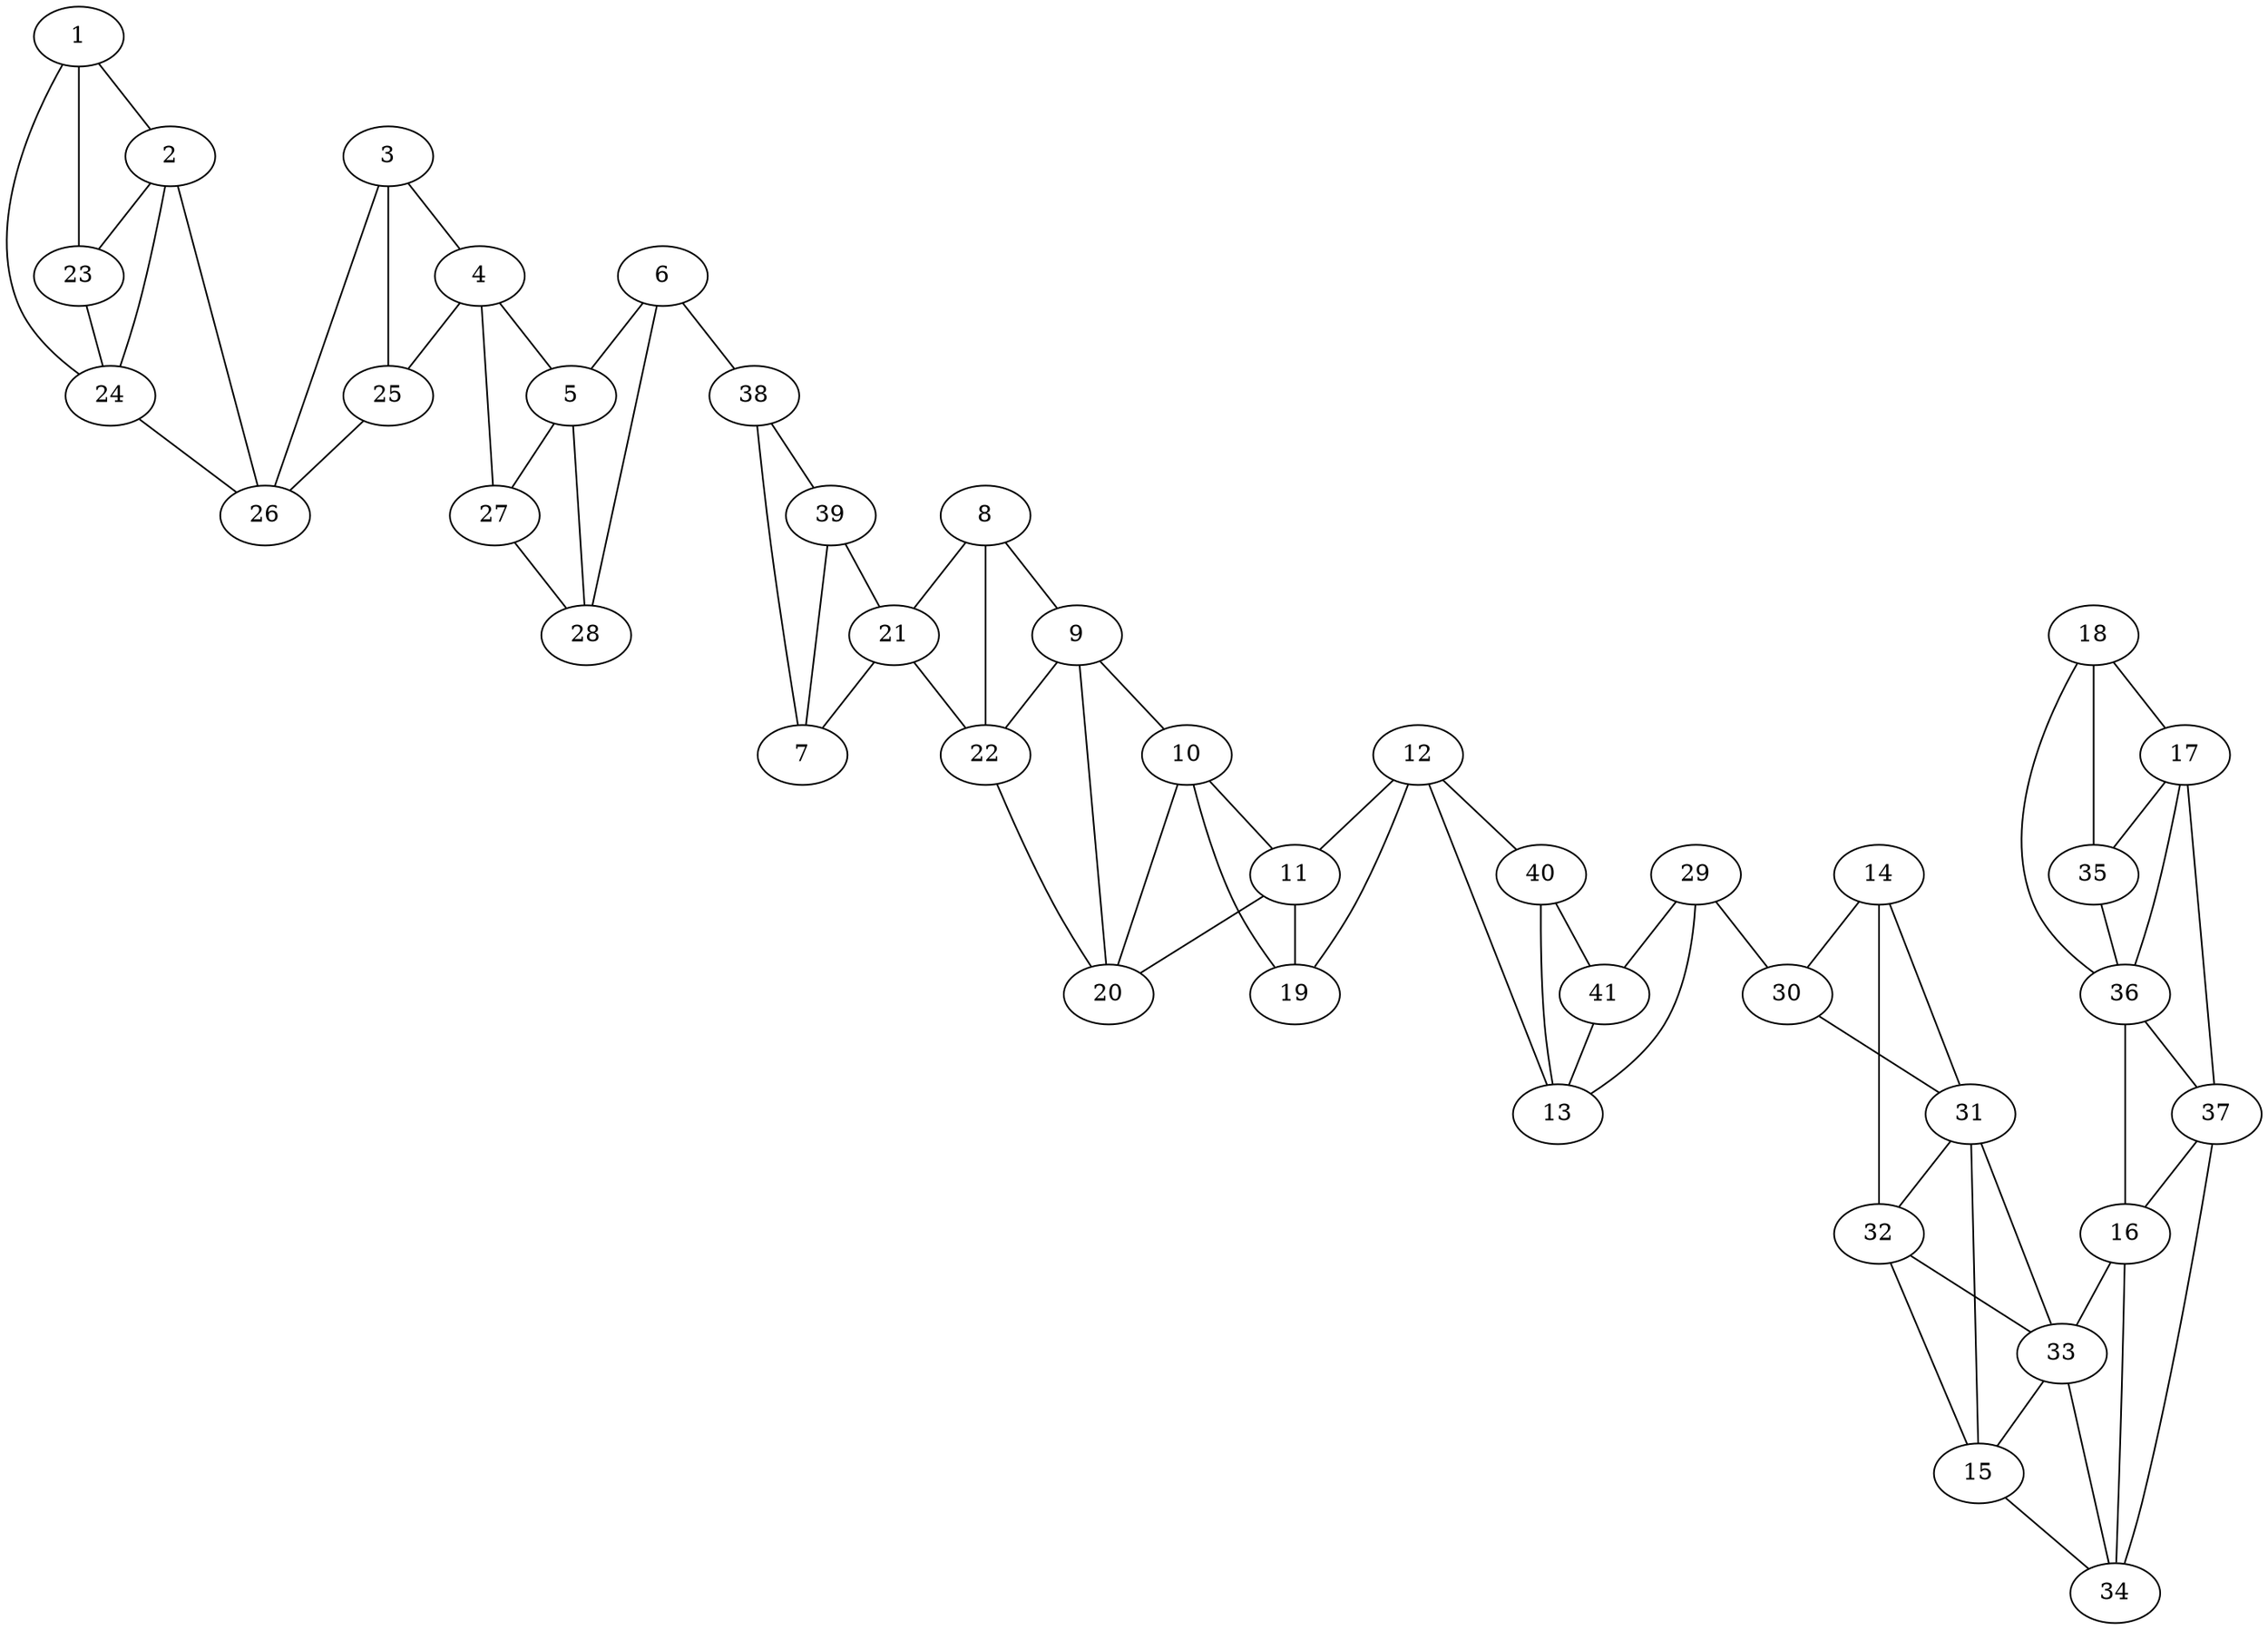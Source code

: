 graph pdb1ba3 {
	1	 [aaLength=13,
		sequence=AGEQLHKAMKRYA,
		type=0];
	2	 [aaLength=18,
		sequence=YAEYFEMSVRLAEAMKRY,
		type=0];
	1 -- 2	 [distance0="31.0",
		frequency=1,
		type0=3];
	23	 [aaLength=5,
		sequence=IAFTD,
		type=1];
	1 -- 23	 [distance0="18.0",
		frequency=1,
		type0=1];
	24	 [aaLength=3,
		sequence=NIT,
		type=1];
	1 -- 24	 [distance0="28.0",
		frequency=1,
		type0=2];
	2 -- 23	 [distance0="13.0",
		frequency=1,
		type0=2];
	2 -- 24	 [distance0="3.0",
		frequency=1,
		type0=1];
	3	 [aaLength=11,
		sequence=FFMPVLGALFI,
		type=0];
	4	 [aaLength=11,
		sequence=ERELLNSMNIS,
		type=0];
	3 -- 4	 [distance0="23.0",
		frequency=1,
		type0=3];
	25	 [aaLength=4,
		sequence=AVAP,
		type=1];
	3 -- 25	 [distance0="13.0",
		distance1="0.0",
		frequency=2,
		type0=2,
		type1=4];
	26	 [aaLength=5,
		sequence=RIVVC,
		type=1];
	3 -- 26	 [distance0="11.0",
		frequency=1,
		type0=1];
	5	 [aaLength=13,
		sequence=KKGLQKILNVQKK,
		type=0];
	4 -- 5	 [distance0="19.0",
		frequency=1,
		type0=3];
	4 -- 25	 [distance0="10.0",
		frequency=1,
		type0=1];
	27	 [aaLength=4,
		sequence=VVFV,
		type=1];
	4 -- 27	 [distance0="14.0",
		distance1="0.0",
		frequency=2,
		type0=2,
		type1=4];
	5 -- 27	 [distance0="5.0",
		frequency=1,
		type0=1];
	28	 [aaLength=4,
		sequence=KIII,
		type=1];
	5 -- 28	 [distance0="18.0",
		distance1="0.0",
		frequency=2,
		type0=2,
		type1=4];
	6	 [aaLength=8,
		sequence=MYTFVTSH,
		type=0];
	6 -- 5	 [distance0="34.0",
		frequency=1,
		type0=3];
	6 -- 28	 [distance0="16.0",
		frequency=1,
		type0=1];
	38	 [aaLength=6,
		sequence=IALIMN,
		type=1];
	6 -- 38	 [distance0="28.0",
		distance1="0.0",
		frequency=2,
		type0=2,
		type1=4];
	7	 [aaLength=11,
		sequence=HRTACVRFSHA,
		type=0];
	7 -- 38	 [distance0="20.0",
		frequency=1,
		type0=2];
	39	 [aaLength=5,
		sequence=GVALP,
		type=1];
	7 -- 39	 [distance0="5.0",
		frequency=1,
		type0=1];
	8	 [aaLength=13,
		sequence=GFGMFTTLGYLIC,
		type=0];
	9	 [aaLength=10,
		sequence=EELFLRSLQD,
		type=0];
	8 -- 9	 [distance0="24.0",
		frequency=1,
		type0=3];
	21	 [aaLength=4,
		sequence=AILS,
		type=1];
	8 -- 21	 [distance0="10.0",
		frequency=1,
		type0=1];
	22	 [aaLength=4,
		sequence=RVVL,
		type=1];
	8 -- 22	 [distance0="15.0",
		distance1="0.0",
		frequency=2,
		type0=2,
		type1=4];
	10	 [aaLength=9,
		sequence=PTLFSFFAK,
		type=0];
	9 -- 10	 [distance0="19.0",
		frequency=1,
		type0=3];
	20	 [aaLength=3,
		sequence=SAL,
		type=1];
	9 -- 20	 [distance0="14.0",
		distance1="0.0",
		frequency=2,
		type0=2,
		type1=4];
	9 -- 22	 [distance0="9.0",
		frequency=1,
		type0=1];
	11	 [aaLength=3,
		sequence=IDK,
		type=0];
	10 -- 11	 [distance0="12.0",
		distance1="0.0",
		frequency=2,
		type0=2,
		type1=4];
	10 -- 20	 [distance0="5.0",
		frequency=1,
		type0=1];
	19	 [aaLength=3,
		sequence=EIA,
		type=1];
	11 -- 19	 [distance0="10.0",
		distance1="0.0",
		frequency=2,
		type0=1,
		type1=4];
	11 -- 20	 [distance0="17.0",
		frequency=1,
		type0=3];
	12	 [aaLength=10,
		sequence=KEVGEAVAKR,
		type=0];
	12 -- 11	 [distance0="20.0",
		frequency=1,
		type0=3];
	12 -- 19	 [distance0="10.0",
		frequency=1,
		type0=1];
	40	 [aaLength=3,
		sequence=GYG,
		type=1];
	12 -- 40	 [distance0="18.0",
		distance1="0.0",
		frequency=2,
		type0=2,
		type1=4];
	13	 [aaLength=3,
		sequence=TET,
		type=0];
	13 -- 12	 [distance0="22.0",
		frequency=1,
		type0=3];
	13 -- 40	 [distance0="4.0",
		frequency=1,
		type0=1];
	14	 [aaLength=7,
		sequence=PEATNAL,
		type=0];
	30	 [aaLength=6,
		sequence=ELCVRG,
		type=1];
	14 -- 30	 [distance0="16.0",
		frequency=1,
		type0=1];
	31	 [aaLength=3,
		sequence=AYW,
		type=1];
	14 -- 31	 [distance0="19.0",
		distance1="0.0",
		frequency=2,
		type0=2,
		type1=4];
	32	 [aaLength=3,
		sequence=FFI,
		type=1];
	14 -- 32	 [distance0="27.0",
		frequency=1,
		type0=3];
	15	 [aaLength=3,
		sequence=RLK,
		type=0];
	15 -- 32	 [distance0="5.0",
		frequency=1,
		type0=1];
	34	 [aaLength=3,
		sequence=YQV,
		type=1];
	15 -- 34	 [distance0="10.0",
		frequency=1,
		type0=3];
	16	 [aaLength=9,
		sequence=PAELESILL,
		type=0];
	33	 [aaLength=3,
		sequence=IKY,
		type=1];
	16 -- 33	 [distance0="9.0",
		frequency=1,
		type0=2];
	16 -- 34	 [distance0="4.0",
		frequency=1,
		type0=1];
	17	 [aaLength=11,
		sequence=EKEIVDYVASQ,
		type=0];
	35	 [aaLength=4,
		sequence=GVVF,
		type=1];
	17 -- 35	 [distance0="20.0",
		distance1="0.0",
		frequency=2,
		type0=2,
		type1=4];
	36	 [aaLength=10,
		sequence=GELPAAVVVL,
		type=1];
	17 -- 36	 [distance0="17.0",
		frequency=1,
		type0=1];
	37	 [aaLength=11,
		sequence=IFDAGVAGLPD,
		type=1];
	17 -- 37	 [distance0="31.0",
		frequency=1,
		type0=3];
	18	 [aaLength=11,
		sequence=ARKIREILIKA,
		type=0];
	18 -- 17	 [distance0="37.0",
		frequency=1,
		type0=2];
	18 -- 35	 [distance0="17.0",
		frequency=1,
		type0=1];
	18 -- 36	 [distance0="54.0",
		frequency=1,
		type0=3];
	19 -- 10	 [distance0="22.0",
		frequency=1,
		type0=3];
	21 -- 7	 [distance0="24.0",
		frequency=1,
		type0=2];
	21 -- 22	 [distance0="25.0",
		frequency=1,
		type0=3];
	22 -- 20	 [distance0="23.0",
		frequency=1,
		type0=3];
	23 -- 24	 [distance0="10.0",
		distance1="0.0",
		frequency=2,
		type0=1,
		type1=4];
	24 -- 26	 [distance0="27.0",
		frequency=1,
		type0=3];
	25 -- 26	 [distance0="24.0",
		frequency=1,
		type0=3];
	26 -- 2	 [distance0="24.0",
		frequency=1,
		type0=2];
	27 -- 28	 [distance0="23.0",
		frequency=1,
		type0=3];
	29	 [aaLength=6,
		sequence=FEAKVV,
		type=1];
	29 -- 13	 [distance0="26.0",
		frequency=1,
		type0=3];
	29 -- 30	 [distance0="20.0",
		distance1="0.0",
		frequency=2,
		type0=1,
		type1=4];
	41	 [aaLength=4,
		sequence=AILI,
		type=1];
	29 -- 41	 [distance0="21.0",
		frequency=1,
		type0=2];
	30 -- 31	 [distance0="35.0",
		frequency=1,
		type0=3];
	31 -- 15	 [distance0="13.0",
		frequency=1,
		type0=2];
	31 -- 32	 [distance0="8.0",
		distance1="0.0",
		frequency=2,
		type0=1,
		type1=4];
	31 -- 33	 [distance0="18.0",
		frequency=1,
		type0=3];
	32 -- 33	 [distance0="10.0",
		frequency=1,
		type0=3];
	33 -- 15	 [distance0="5.0",
		frequency=1,
		type0=1];
	33 -- 34	 [distance0="5.0",
		distance1="0.0",
		frequency=2,
		type0=2,
		type1=4];
	35 -- 36	 [distance0="37.0",
		frequency=1,
		type0=3];
	36 -- 16	 [distance0="27.0",
		frequency=1,
		type0=3];
	36 -- 37	 [distance0="14.0",
		frequency=1,
		type0=1];
	37 -- 16	 [distance0="13.0",
		frequency=1,
		type0=1];
	37 -- 34	 [distance0="17.0",
		frequency=1,
		type0=3];
	38 -- 39	 [distance0="15.0",
		distance1="0.0",
		frequency=2,
		type0=1,
		type1=4];
	39 -- 21	 [distance0="29.0",
		frequency=1,
		type0=3];
	40 -- 41	 [distance0="9.0",
		frequency=1,
		type0=2];
	41 -- 13	 [distance0="5.0",
		frequency=1,
		type0=1];
}
